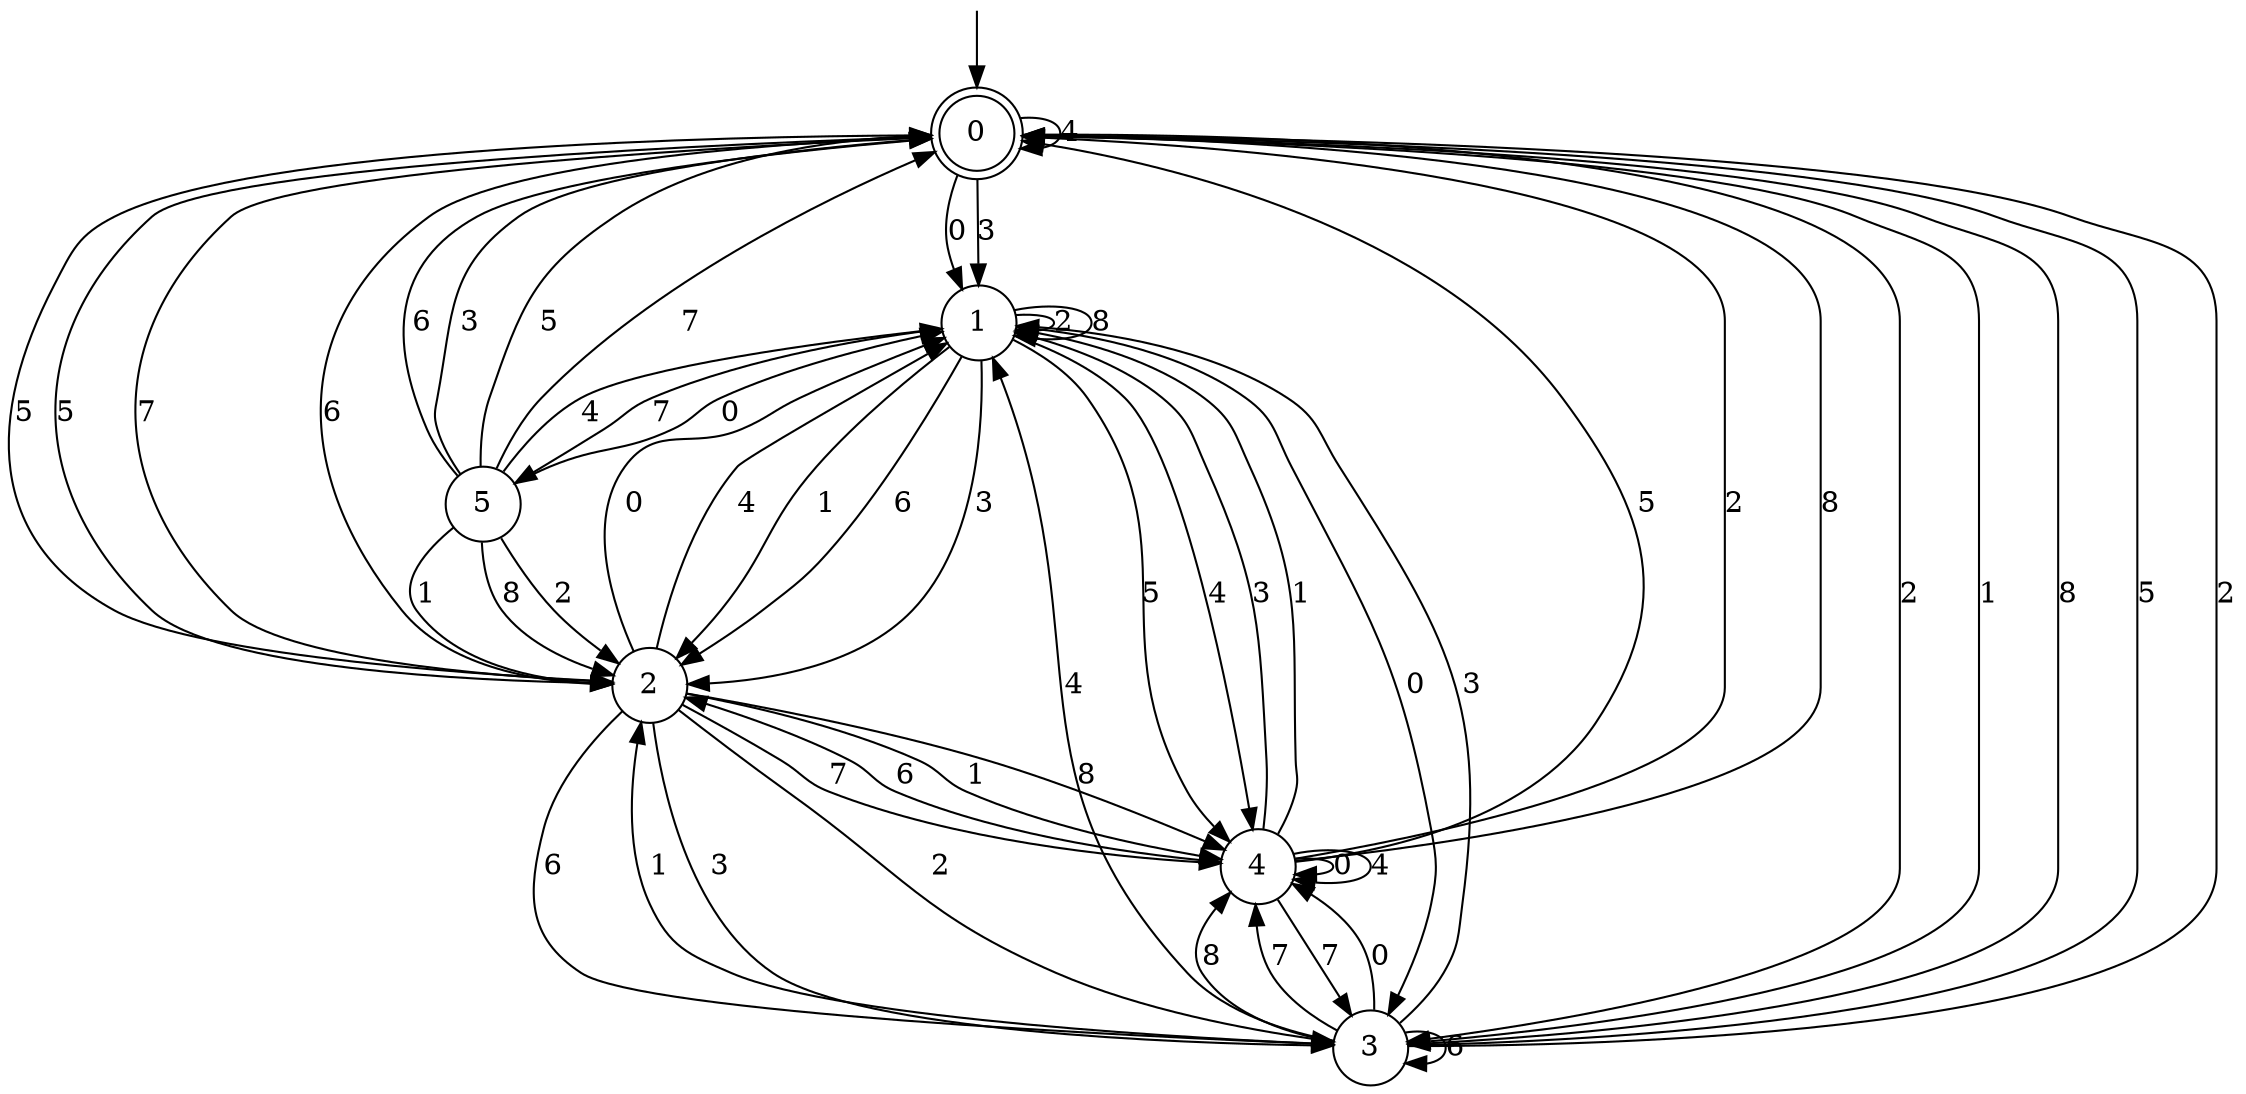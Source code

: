 digraph g {

	s0 [shape="doublecircle" label="0"];
	s1 [shape="circle" label="1"];
	s2 [shape="circle" label="2"];
	s3 [shape="circle" label="3"];
	s4 [shape="circle" label="4"];
	s5 [shape="circle" label="5"];
	s0 -> s1 [label="3"];
	s0 -> s1 [label="0"];
	s0 -> s2 [label="5"];
	s0 -> s3 [label="2"];
	s0 -> s3 [label="1"];
	s0 -> s3 [label="8"];
	s0 -> s0 [label="4"];
	s0 -> s2 [label="7"];
	s0 -> s2 [label="6"];
	s1 -> s2 [label="3"];
	s1 -> s3 [label="0"];
	s1 -> s4 [label="5"];
	s1 -> s1 [label="2"];
	s1 -> s2 [label="1"];
	s1 -> s1 [label="8"];
	s1 -> s4 [label="4"];
	s1 -> s5 [label="7"];
	s1 -> s2 [label="6"];
	s2 -> s3 [label="3"];
	s2 -> s1 [label="0"];
	s2 -> s0 [label="5"];
	s2 -> s3 [label="2"];
	s2 -> s4 [label="1"];
	s2 -> s4 [label="8"];
	s2 -> s1 [label="4"];
	s2 -> s4 [label="7"];
	s2 -> s3 [label="6"];
	s3 -> s1 [label="3"];
	s3 -> s4 [label="0"];
	s3 -> s0 [label="5"];
	s3 -> s0 [label="2"];
	s3 -> s2 [label="1"];
	s3 -> s4 [label="8"];
	s3 -> s1 [label="4"];
	s3 -> s4 [label="7"];
	s3 -> s3 [label="6"];
	s4 -> s1 [label="3"];
	s4 -> s4 [label="0"];
	s4 -> s0 [label="5"];
	s4 -> s0 [label="2"];
	s4 -> s1 [label="1"];
	s4 -> s0 [label="8"];
	s4 -> s4 [label="4"];
	s4 -> s3 [label="7"];
	s4 -> s2 [label="6"];
	s5 -> s0 [label="3"];
	s5 -> s1 [label="0"];
	s5 -> s0 [label="5"];
	s5 -> s2 [label="2"];
	s5 -> s2 [label="1"];
	s5 -> s2 [label="8"];
	s5 -> s1 [label="4"];
	s5 -> s0 [label="7"];
	s5 -> s0 [label="6"];

__start0 [label="" shape="none" width="0" height="0"];
__start0 -> s0;

}
